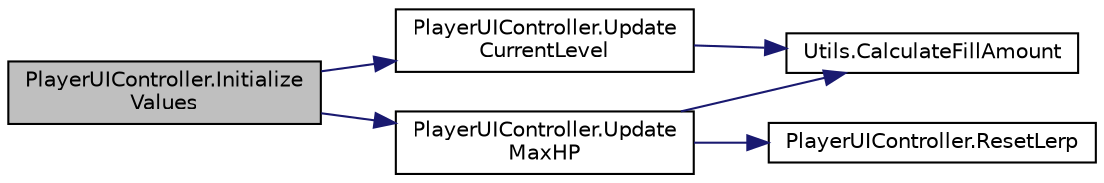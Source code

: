 digraph "PlayerUIController.InitializeValues"
{
 // INTERACTIVE_SVG=YES
 // LATEX_PDF_SIZE
  bgcolor="transparent";
  edge [fontname="Helvetica",fontsize="10",labelfontname="Helvetica",labelfontsize="10"];
  node [fontname="Helvetica",fontsize="10",shape=record];
  rankdir="LR";
  Node1 [label="PlayerUIController.Initialize\lValues",height=0.2,width=0.4,color="black", fillcolor="grey75", style="filled", fontcolor="black",tooltip="Initializes all the values into the Image and Text."];
  Node1 -> Node2 [color="midnightblue",fontsize="10",style="solid",fontname="Helvetica"];
  Node2 [label="PlayerUIController.Update\lCurrentLevel",height=0.2,width=0.4,color="black",URL="$class_player_u_i_controller.html#adadd54ec10a1236aa7c08022d27fa068",tooltip="Sets the current level and xp to the Image."];
  Node2 -> Node3 [color="midnightblue",fontsize="10",style="solid",fontname="Helvetica"];
  Node3 [label="Utils.CalculateFillAmount",height=0.2,width=0.4,color="black",URL="$class_utils.html#a459472171f68c903c975020cc5b02fee",tooltip="Calculates the actual normalized fill amount for the image."];
  Node1 -> Node4 [color="midnightblue",fontsize="10",style="solid",fontname="Helvetica"];
  Node4 [label="PlayerUIController.Update\lMaxHP",height=0.2,width=0.4,color="black",URL="$class_player_u_i_controller.html#aacc9f1b78d9e1adab16f8fc2ec246dfb",tooltip=" "];
  Node4 -> Node3 [color="midnightblue",fontsize="10",style="solid",fontname="Helvetica"];
  Node4 -> Node5 [color="midnightblue",fontsize="10",style="solid",fontname="Helvetica"];
  Node5 [label="PlayerUIController.ResetLerp",height=0.2,width=0.4,color="black",URL="$class_player_u_i_controller.html#aaa62b1e4dc1ee6689adbc72b8dcb73d3",tooltip="When you heal HP, we will reset the lerped bar"];
}
